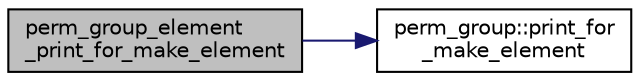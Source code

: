 digraph "perm_group_element_print_for_make_element"
{
  edge [fontname="Helvetica",fontsize="10",labelfontname="Helvetica",labelfontsize="10"];
  node [fontname="Helvetica",fontsize="10",shape=record];
  rankdir="LR";
  Node8447 [label="perm_group_element\l_print_for_make_element",height=0.2,width=0.4,color="black", fillcolor="grey75", style="filled", fontcolor="black"];
  Node8447 -> Node8448 [color="midnightblue",fontsize="10",style="solid",fontname="Helvetica"];
  Node8448 [label="perm_group::print_for\l_make_element",height=0.2,width=0.4,color="black", fillcolor="white", style="filled",URL="$df/d0a/classperm__group.html#a8f7f3f4f15f40c7f7fc366b2d6f5ce3f"];
}
